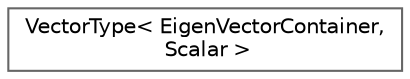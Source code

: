 digraph "类继承关系图"
{
 // LATEX_PDF_SIZE
  bgcolor="transparent";
  edge [fontname=Helvetica,fontsize=10,labelfontname=Helvetica,labelfontsize=10];
  node [fontname=Helvetica,fontsize=10,shape=box,height=0.2,width=0.4];
  rankdir="LR";
  Node0 [id="Node000000",label="VectorType\< EigenVectorContainer,\l Scalar \>",height=0.2,width=0.4,color="grey40", fillcolor="white", style="filled",URL="$struct_vector_type_3_01_eigen_vector_container_00_01_scalar_01_4.html",tooltip=" "];
}

